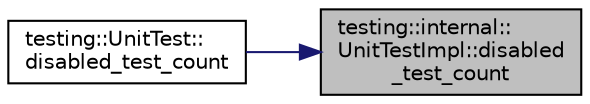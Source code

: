 digraph "testing::internal::UnitTestImpl::disabled_test_count"
{
 // LATEX_PDF_SIZE
  bgcolor="transparent";
  edge [fontname="Helvetica",fontsize="10",labelfontname="Helvetica",labelfontsize="10"];
  node [fontname="Helvetica",fontsize="10",shape=record];
  rankdir="RL";
  Node1 [label="testing::internal::\lUnitTestImpl::disabled\l_test_count",height=0.2,width=0.4,color="black", fillcolor="grey75", style="filled", fontcolor="black",tooltip=" "];
  Node1 -> Node2 [dir="back",color="midnightblue",fontsize="10",style="solid",fontname="Helvetica"];
  Node2 [label="testing::UnitTest::\ldisabled_test_count",height=0.2,width=0.4,color="black",URL="$classtesting_1_1UnitTest.html#ad69ccf3d4a9bc7333badeafbde3bc76b",tooltip=" "];
}
